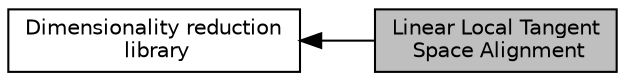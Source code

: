 digraph "Linear Local Tangent Space Alignment"
{
  edge [fontname="Helvetica",fontsize="10",labelfontname="Helvetica",labelfontsize="10"];
  node [fontname="Helvetica",fontsize="10",shape=record];
  rankdir=LR;
  Node0 [label="Linear Local Tangent\l Space Alignment",height=0.2,width=0.4,color="black", fillcolor="grey75", style="filled", fontcolor="black"];
  Node1 [label="Dimensionality reduction\l library",height=0.2,width=0.4,color="black", fillcolor="white", style="filled",URL="$group__DimRedLibrary.html"];
  Node1->Node0 [shape=plaintext, dir="back", style="solid"];
}
